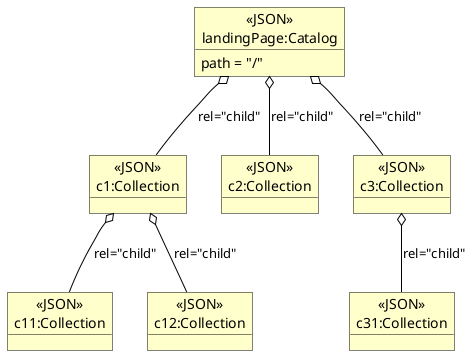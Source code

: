 @startuml


skinparam componentStyle uml2
skinparam ArrowColor Black
skinparam ClassBorderColor Black
skinparam ComponentBorderColor Black
skinparam ObjectBorderColor Black

hide circle
' hide <<Resource>> circle
show <<GeoJSON>> circle


object "<<JSON>>\nlandingPage:Catalog" as root #BUSINESS {
   path = "/"
}

object "<<JSON>>\nc1:Collection" as c1 #BUSINESS {
 
}
object "<<JSON>>\nc2:Collection" as c2 #BUSINESS {
  
}
object "<<JSON>>\nc3:Collection" as c3 #BUSINESS {
 
}

object "<<JSON>>\nc11:Collection" as c11 #BUSINESS

object "<<JSON>>\nc12:Collection" as c12 #BUSINESS

object "<<JSON>>\nc31:Collection" as c31 #BUSINESS


root o-- "c1" : "rel="child""
root o-- "c2" : "rel="child""
root o-- "c3" : "rel="child""

c1 o-- c11 : "rel="child""
c1 o-- c12 : "rel="child""
c3 o-- c31 : "rel="child""



@enduml